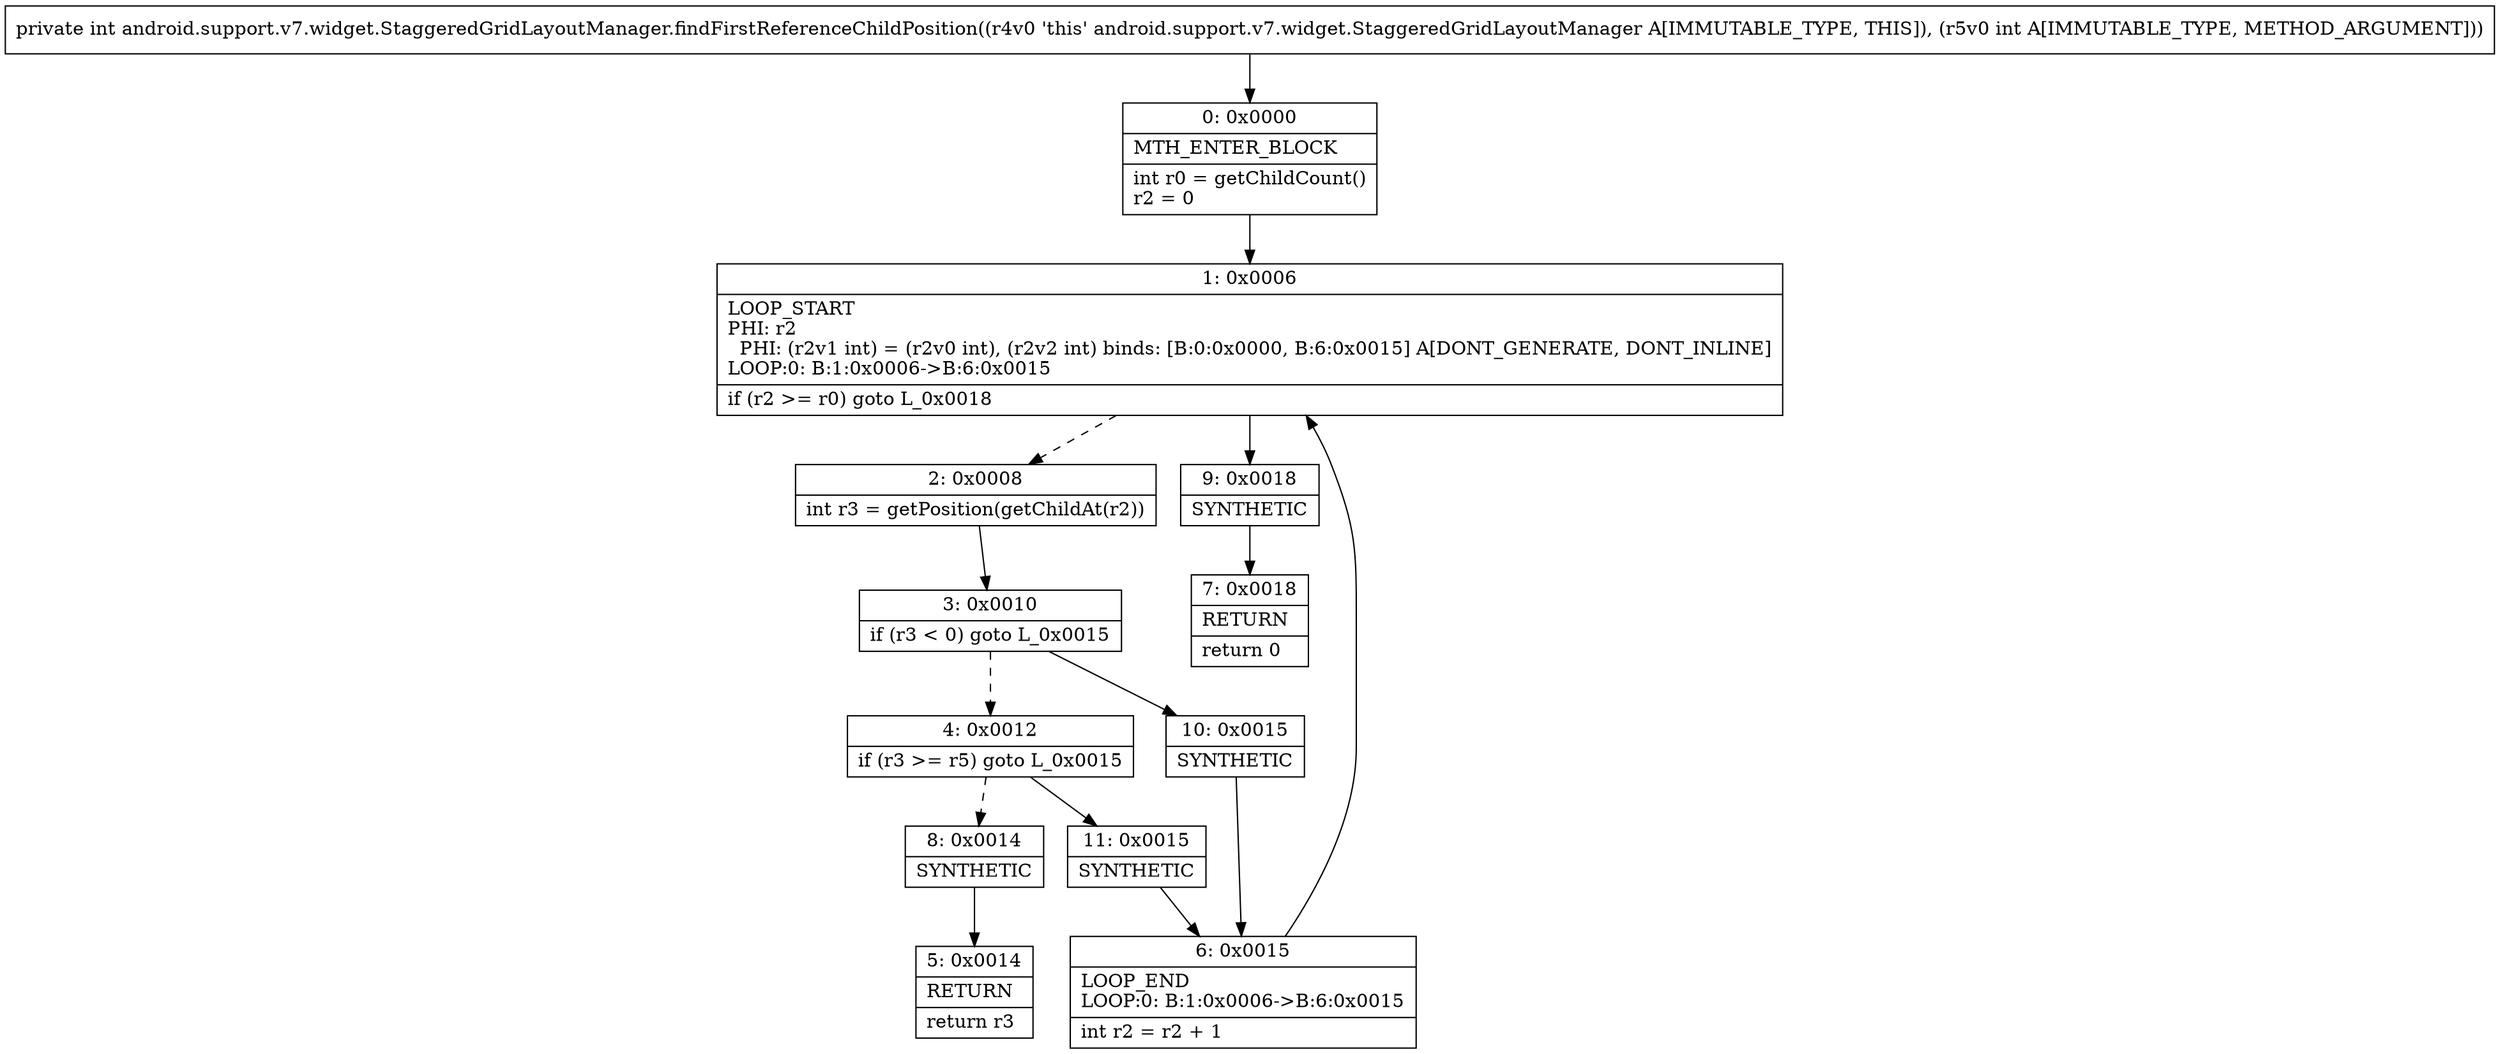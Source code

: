 digraph "CFG forandroid.support.v7.widget.StaggeredGridLayoutManager.findFirstReferenceChildPosition(I)I" {
Node_0 [shape=record,label="{0\:\ 0x0000|MTH_ENTER_BLOCK\l|int r0 = getChildCount()\lr2 = 0\l}"];
Node_1 [shape=record,label="{1\:\ 0x0006|LOOP_START\lPHI: r2 \l  PHI: (r2v1 int) = (r2v0 int), (r2v2 int) binds: [B:0:0x0000, B:6:0x0015] A[DONT_GENERATE, DONT_INLINE]\lLOOP:0: B:1:0x0006\-\>B:6:0x0015\l|if (r2 \>= r0) goto L_0x0018\l}"];
Node_2 [shape=record,label="{2\:\ 0x0008|int r3 = getPosition(getChildAt(r2))\l}"];
Node_3 [shape=record,label="{3\:\ 0x0010|if (r3 \< 0) goto L_0x0015\l}"];
Node_4 [shape=record,label="{4\:\ 0x0012|if (r3 \>= r5) goto L_0x0015\l}"];
Node_5 [shape=record,label="{5\:\ 0x0014|RETURN\l|return r3\l}"];
Node_6 [shape=record,label="{6\:\ 0x0015|LOOP_END\lLOOP:0: B:1:0x0006\-\>B:6:0x0015\l|int r2 = r2 + 1\l}"];
Node_7 [shape=record,label="{7\:\ 0x0018|RETURN\l|return 0\l}"];
Node_8 [shape=record,label="{8\:\ 0x0014|SYNTHETIC\l}"];
Node_9 [shape=record,label="{9\:\ 0x0018|SYNTHETIC\l}"];
Node_10 [shape=record,label="{10\:\ 0x0015|SYNTHETIC\l}"];
Node_11 [shape=record,label="{11\:\ 0x0015|SYNTHETIC\l}"];
MethodNode[shape=record,label="{private int android.support.v7.widget.StaggeredGridLayoutManager.findFirstReferenceChildPosition((r4v0 'this' android.support.v7.widget.StaggeredGridLayoutManager A[IMMUTABLE_TYPE, THIS]), (r5v0 int A[IMMUTABLE_TYPE, METHOD_ARGUMENT])) }"];
MethodNode -> Node_0;
Node_0 -> Node_1;
Node_1 -> Node_2[style=dashed];
Node_1 -> Node_9;
Node_2 -> Node_3;
Node_3 -> Node_4[style=dashed];
Node_3 -> Node_10;
Node_4 -> Node_8[style=dashed];
Node_4 -> Node_11;
Node_6 -> Node_1;
Node_8 -> Node_5;
Node_9 -> Node_7;
Node_10 -> Node_6;
Node_11 -> Node_6;
}

